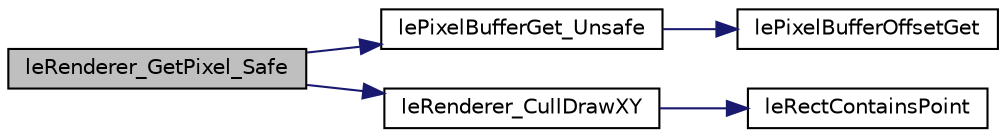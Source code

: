 digraph "leRenderer_GetPixel_Safe"
{
 // LATEX_PDF_SIZE
  edge [fontname="Helvetica",fontsize="10",labelfontname="Helvetica",labelfontsize="10"];
  node [fontname="Helvetica",fontsize="10",shape=record];
  rankdir="LR";
  Node1 [label="leRenderer_GetPixel_Safe",height=0.2,width=0.4,color="black", fillcolor="grey75", style="filled", fontcolor="black",tooltip=" "];
  Node1 -> Node2 [color="midnightblue",fontsize="10",style="solid",fontname="Helvetica"];
  Node2 [label="lePixelBufferGet_Unsafe",height=0.2,width=0.4,color="black", fillcolor="white", style="filled",URL="$legato__pixelbuffer_8c.html#af63ae8ca48e5e5b0b38ada5f66575e41",tooltip=" "];
  Node2 -> Node3 [color="midnightblue",fontsize="10",style="solid",fontname="Helvetica"];
  Node3 [label="lePixelBufferOffsetGet",height=0.2,width=0.4,color="black", fillcolor="white", style="filled",URL="$legato__pixelbuffer_8c.html#aee34b79e6bf6c88062476f5e1e392c22",tooltip=" "];
  Node1 -> Node4 [color="midnightblue",fontsize="10",style="solid",fontname="Helvetica"];
  Node4 [label="leRenderer_CullDrawXY",height=0.2,width=0.4,color="black", fillcolor="white", style="filled",URL="$legato__renderer_8c.html#a679ab77db1e6d03532119f499a65b2ca",tooltip=" "];
  Node4 -> Node5 [color="midnightblue",fontsize="10",style="solid",fontname="Helvetica"];
  Node5 [label="leRectContainsPoint",height=0.2,width=0.4,color="black", fillcolor="white", style="filled",URL="$legato__rect_8c.html#af3d4b3e3b867d2a34f75985366000b97",tooltip=" "];
}

